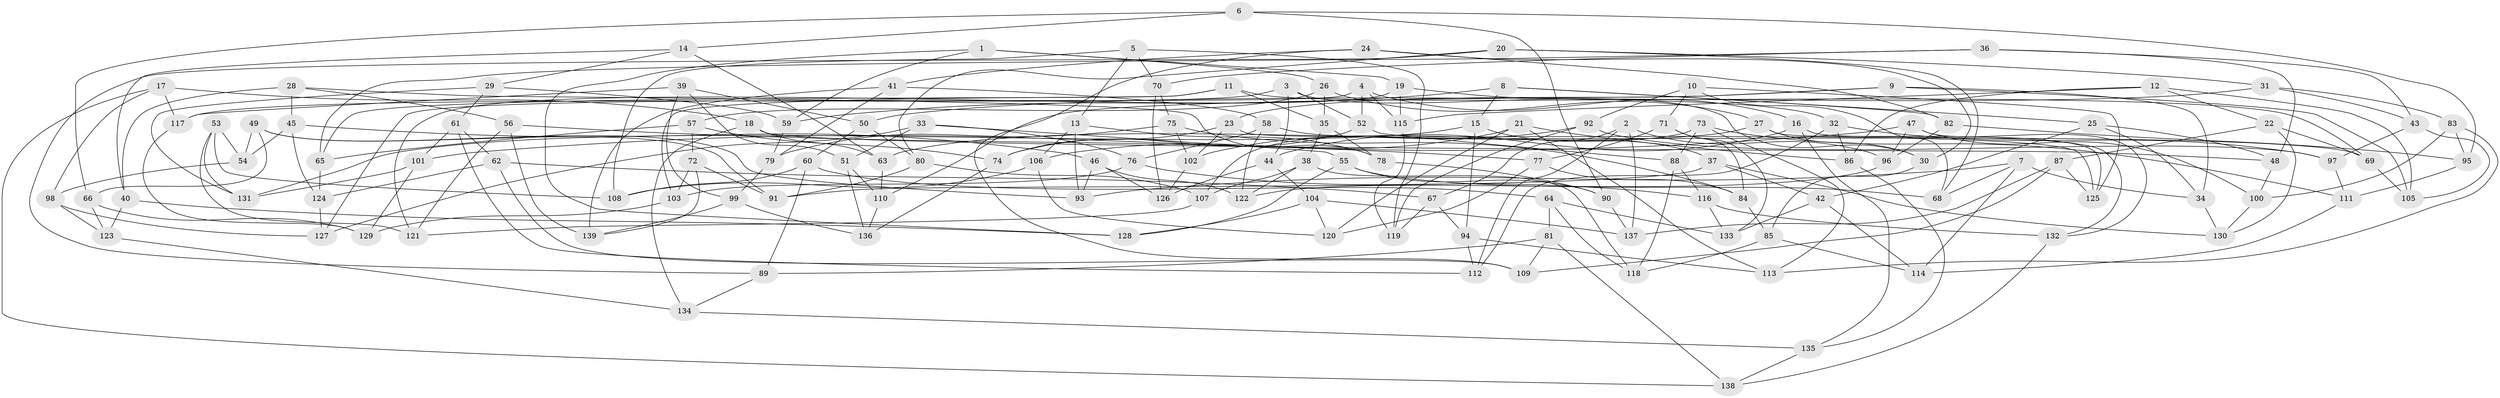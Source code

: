 // coarse degree distribution, {4: 0.32142857142857145, 6: 0.5357142857142857, 5: 0.10714285714285714, 3: 0.03571428571428571}
// Generated by graph-tools (version 1.1) at 2025/38/03/04/25 23:38:09]
// undirected, 139 vertices, 278 edges
graph export_dot {
  node [color=gray90,style=filled];
  1;
  2;
  3;
  4;
  5;
  6;
  7;
  8;
  9;
  10;
  11;
  12;
  13;
  14;
  15;
  16;
  17;
  18;
  19;
  20;
  21;
  22;
  23;
  24;
  25;
  26;
  27;
  28;
  29;
  30;
  31;
  32;
  33;
  34;
  35;
  36;
  37;
  38;
  39;
  40;
  41;
  42;
  43;
  44;
  45;
  46;
  47;
  48;
  49;
  50;
  51;
  52;
  53;
  54;
  55;
  56;
  57;
  58;
  59;
  60;
  61;
  62;
  63;
  64;
  65;
  66;
  67;
  68;
  69;
  70;
  71;
  72;
  73;
  74;
  75;
  76;
  77;
  78;
  79;
  80;
  81;
  82;
  83;
  84;
  85;
  86;
  87;
  88;
  89;
  90;
  91;
  92;
  93;
  94;
  95;
  96;
  97;
  98;
  99;
  100;
  101;
  102;
  103;
  104;
  105;
  106;
  107;
  108;
  109;
  110;
  111;
  112;
  113;
  114;
  115;
  116;
  117;
  118;
  119;
  120;
  121;
  122;
  123;
  124;
  125;
  126;
  127;
  128;
  129;
  130;
  131;
  132;
  133;
  134;
  135;
  136;
  137;
  138;
  139;
  1 -- 26;
  1 -- 59;
  1 -- 19;
  1 -- 128;
  2 -- 137;
  2 -- 112;
  2 -- 96;
  2 -- 67;
  3 -- 30;
  3 -- 117;
  3 -- 44;
  3 -- 52;
  4 -- 115;
  4 -- 127;
  4 -- 52;
  4 -- 16;
  5 -- 13;
  5 -- 108;
  5 -- 119;
  5 -- 70;
  6 -- 95;
  6 -- 66;
  6 -- 14;
  6 -- 90;
  7 -- 114;
  7 -- 34;
  7 -- 93;
  7 -- 68;
  8 -- 25;
  8 -- 59;
  8 -- 15;
  8 -- 82;
  9 -- 34;
  9 -- 105;
  9 -- 23;
  9 -- 110;
  10 -- 68;
  10 -- 125;
  10 -- 92;
  10 -- 71;
  11 -- 69;
  11 -- 65;
  11 -- 103;
  11 -- 35;
  12 -- 115;
  12 -- 22;
  12 -- 105;
  12 -- 86;
  13 -- 106;
  13 -- 93;
  13 -- 78;
  14 -- 29;
  14 -- 63;
  14 -- 40;
  15 -- 37;
  15 -- 94;
  15 -- 131;
  16 -- 132;
  16 -- 44;
  16 -- 135;
  17 -- 18;
  17 -- 138;
  17 -- 98;
  17 -- 117;
  18 -- 134;
  18 -- 48;
  18 -- 63;
  19 -- 115;
  19 -- 32;
  19 -- 121;
  20 -- 31;
  20 -- 80;
  20 -- 68;
  20 -- 89;
  21 -- 120;
  21 -- 113;
  21 -- 106;
  21 -- 86;
  22 -- 130;
  22 -- 69;
  22 -- 87;
  23 -- 102;
  23 -- 74;
  23 -- 125;
  24 -- 41;
  24 -- 109;
  24 -- 82;
  24 -- 30;
  25 -- 34;
  25 -- 48;
  25 -- 42;
  26 -- 57;
  26 -- 27;
  26 -- 35;
  27 -- 125;
  27 -- 30;
  27 -- 63;
  28 -- 40;
  28 -- 45;
  28 -- 56;
  28 -- 78;
  29 -- 131;
  29 -- 61;
  29 -- 59;
  30 -- 85;
  31 -- 83;
  31 -- 50;
  31 -- 43;
  32 -- 112;
  32 -- 97;
  32 -- 86;
  33 -- 55;
  33 -- 51;
  33 -- 76;
  33 -- 127;
  34 -- 130;
  35 -- 78;
  35 -- 38;
  36 -- 48;
  36 -- 65;
  36 -- 70;
  36 -- 43;
  37 -- 42;
  37 -- 130;
  37 -- 91;
  38 -- 107;
  38 -- 122;
  38 -- 118;
  39 -- 51;
  39 -- 117;
  39 -- 99;
  39 -- 50;
  40 -- 128;
  40 -- 123;
  41 -- 139;
  41 -- 79;
  41 -- 58;
  42 -- 114;
  42 -- 133;
  43 -- 97;
  43 -- 105;
  44 -- 104;
  44 -- 126;
  45 -- 124;
  45 -- 54;
  45 -- 46;
  46 -- 122;
  46 -- 93;
  46 -- 126;
  47 -- 132;
  47 -- 101;
  47 -- 100;
  47 -- 96;
  48 -- 100;
  49 -- 66;
  49 -- 93;
  49 -- 91;
  49 -- 54;
  50 -- 60;
  50 -- 80;
  51 -- 110;
  51 -- 136;
  52 -- 74;
  52 -- 88;
  53 -- 54;
  53 -- 108;
  53 -- 121;
  53 -- 131;
  54 -- 98;
  55 -- 90;
  55 -- 68;
  55 -- 128;
  56 -- 77;
  56 -- 121;
  56 -- 139;
  57 -- 74;
  57 -- 65;
  57 -- 72;
  58 -- 69;
  58 -- 122;
  58 -- 76;
  59 -- 79;
  60 -- 108;
  60 -- 64;
  60 -- 89;
  61 -- 112;
  61 -- 101;
  61 -- 62;
  62 -- 109;
  62 -- 124;
  62 -- 67;
  63 -- 110;
  64 -- 81;
  64 -- 118;
  64 -- 133;
  65 -- 124;
  66 -- 129;
  66 -- 123;
  67 -- 94;
  67 -- 119;
  69 -- 105;
  70 -- 126;
  70 -- 75;
  71 -- 84;
  71 -- 77;
  71 -- 133;
  72 -- 103;
  72 -- 139;
  72 -- 91;
  73 -- 111;
  73 -- 88;
  73 -- 107;
  73 -- 113;
  74 -- 136;
  75 -- 79;
  75 -- 84;
  75 -- 102;
  76 -- 103;
  76 -- 116;
  77 -- 120;
  77 -- 84;
  78 -- 90;
  79 -- 99;
  80 -- 107;
  80 -- 91;
  81 -- 89;
  81 -- 109;
  81 -- 138;
  82 -- 96;
  82 -- 95;
  83 -- 113;
  83 -- 95;
  83 -- 100;
  84 -- 85;
  85 -- 114;
  85 -- 118;
  86 -- 135;
  87 -- 125;
  87 -- 109;
  87 -- 137;
  88 -- 116;
  88 -- 118;
  89 -- 134;
  90 -- 137;
  92 -- 119;
  92 -- 102;
  92 -- 97;
  94 -- 113;
  94 -- 112;
  95 -- 111;
  96 -- 122;
  97 -- 111;
  98 -- 127;
  98 -- 123;
  99 -- 139;
  99 -- 136;
  100 -- 130;
  101 -- 129;
  101 -- 131;
  102 -- 126;
  103 -- 129;
  104 -- 128;
  104 -- 120;
  104 -- 137;
  106 -- 108;
  106 -- 120;
  107 -- 121;
  110 -- 136;
  111 -- 114;
  115 -- 119;
  116 -- 132;
  116 -- 133;
  117 -- 129;
  123 -- 134;
  124 -- 127;
  132 -- 138;
  134 -- 135;
  135 -- 138;
}
